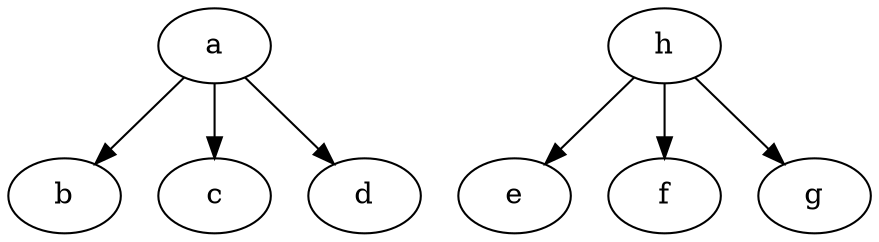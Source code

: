 digraph "A" {
    "a" -> "b";
    "a" -> "c";
    "a" -> "d";
    "h" -> "e";
    "h" -> "f";
    "h" -> "g";
}
